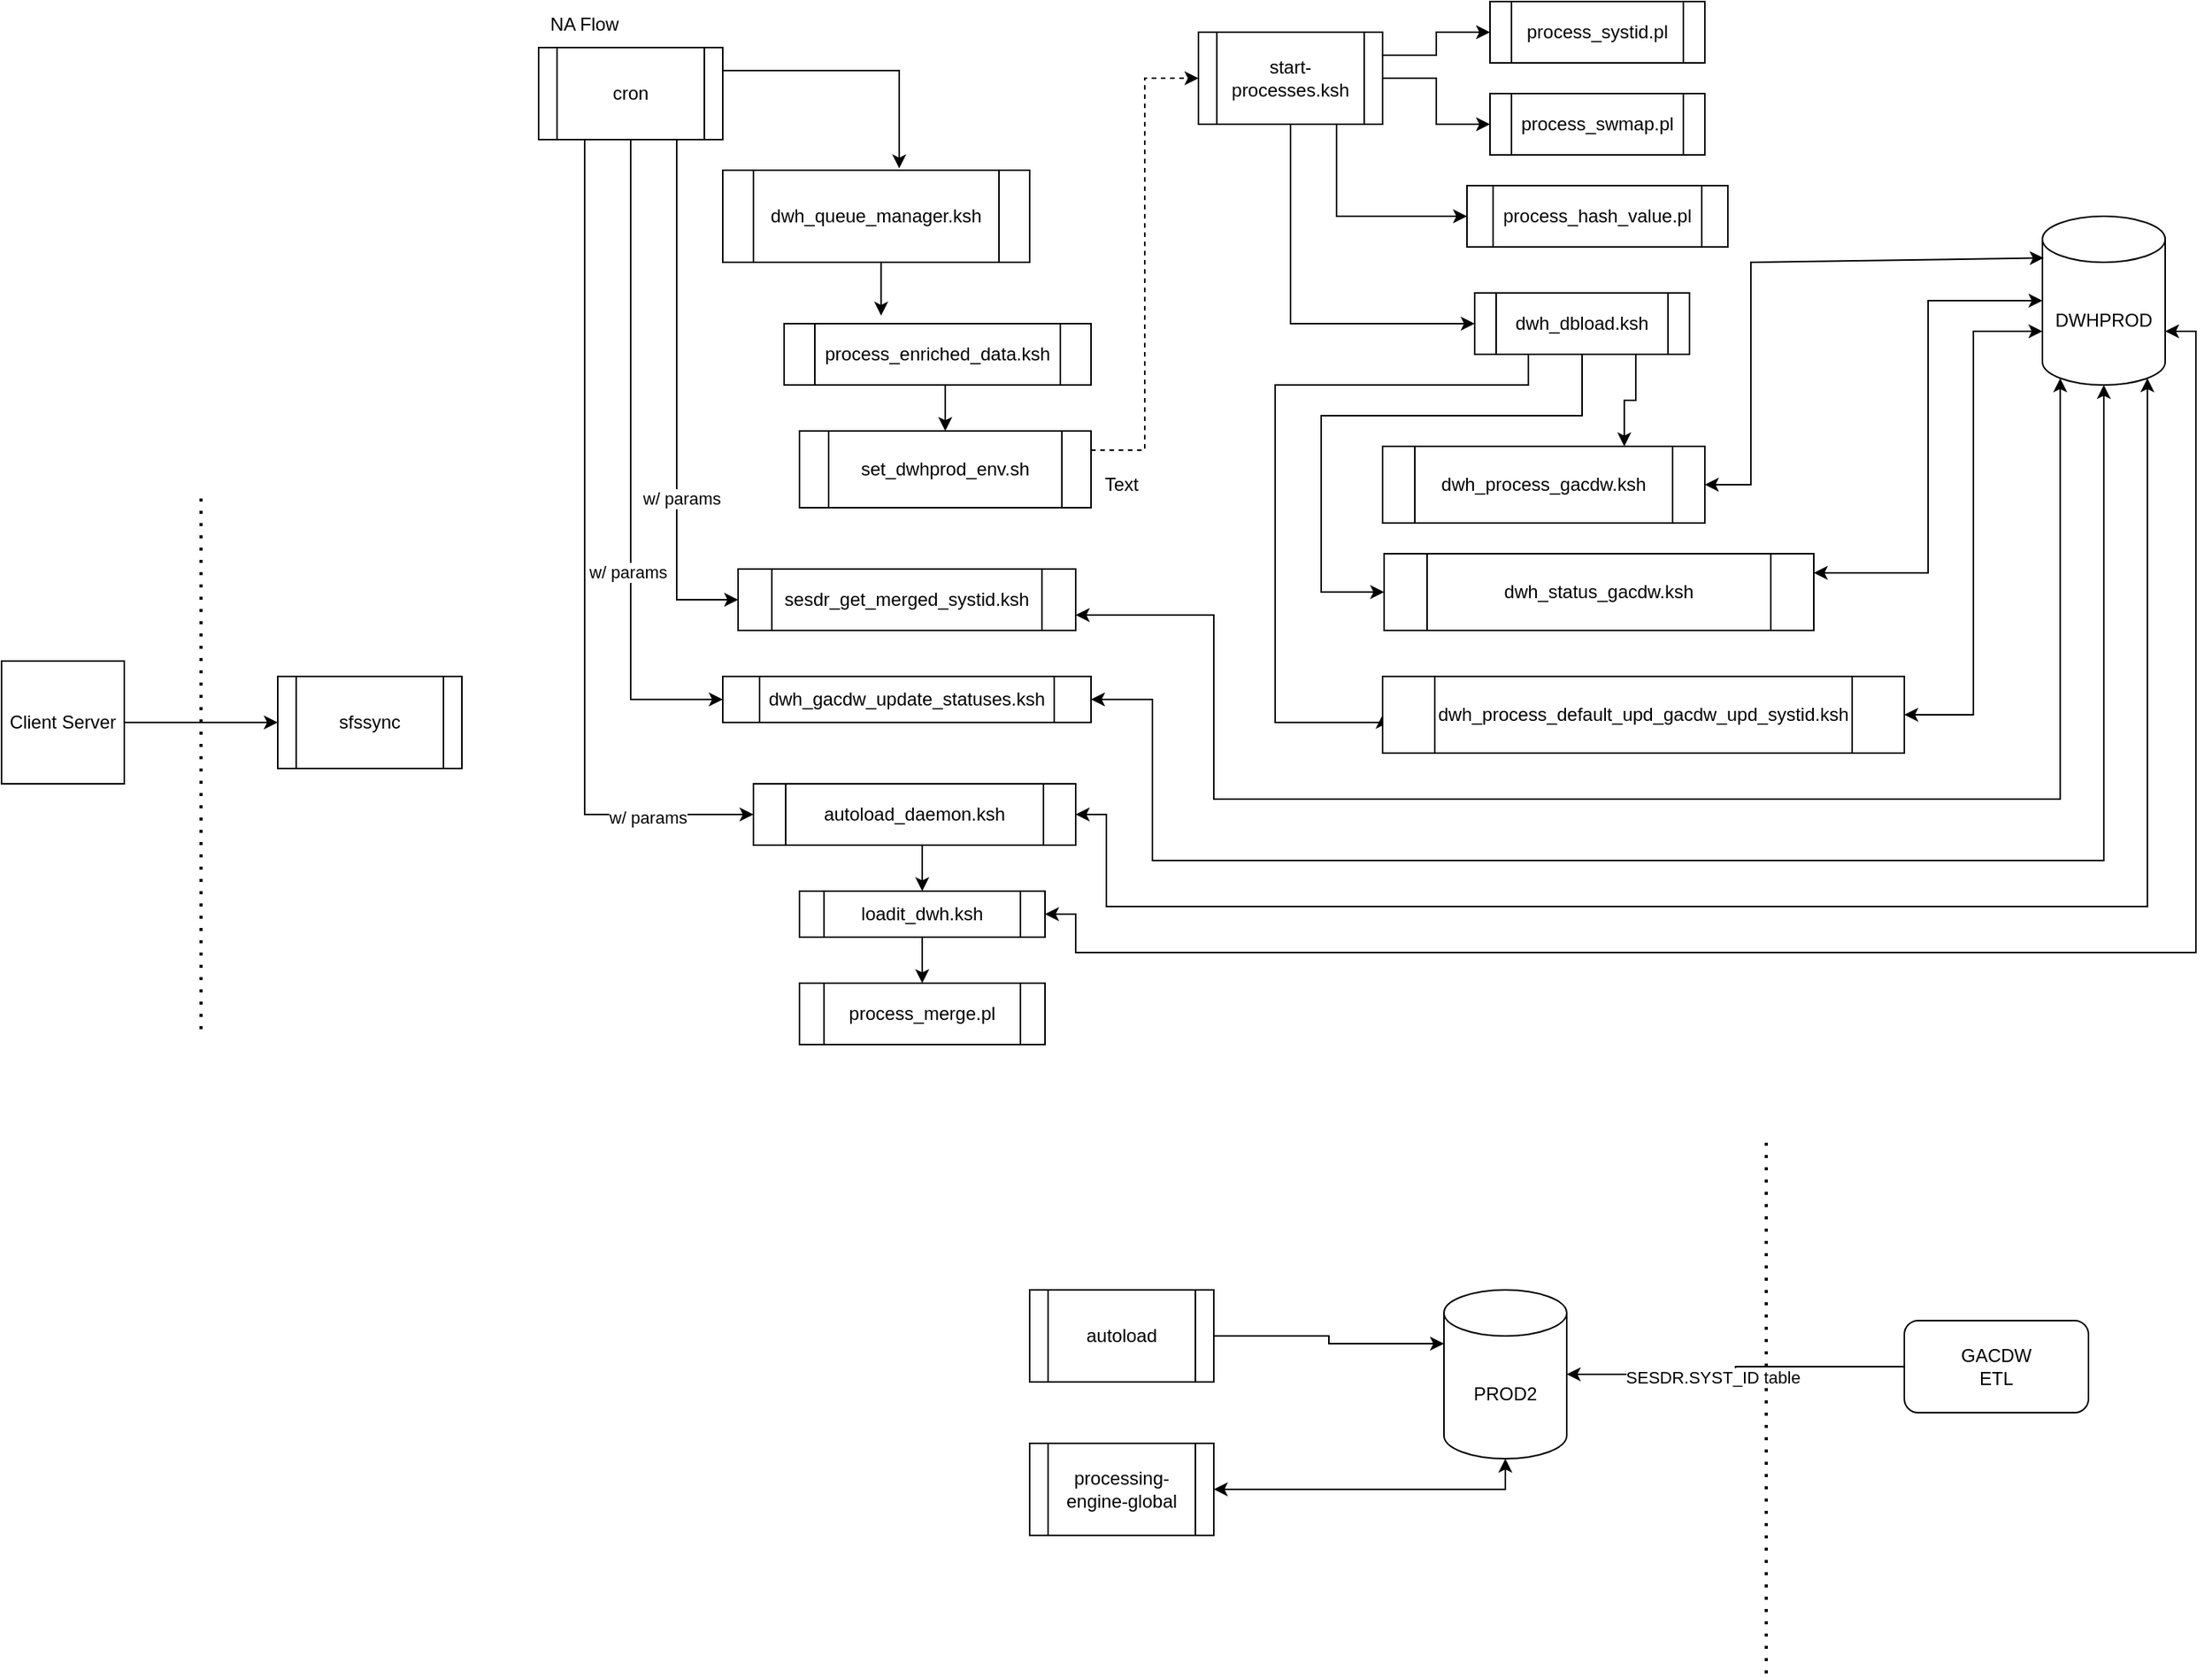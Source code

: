 <mxfile version="21.8.2" type="github">
  <diagram name="Page-1" id="PmTRdXq-IHFucuTStrHl">
    <mxGraphModel dx="2364" dy="865" grid="1" gridSize="10" guides="1" tooltips="1" connect="1" arrows="1" fold="1" page="1" pageScale="1" pageWidth="850" pageHeight="1100" math="0" shadow="0">
      <root>
        <mxCell id="0" />
        <mxCell id="1" parent="0" />
        <mxCell id="kXstX9Qdc0MzjJcm4sS2-1" value="NA Flow" style="text;html=1;strokeColor=none;fillColor=none;align=center;verticalAlign=middle;whiteSpace=wrap;rounded=0;" vertex="1" parent="1">
          <mxGeometry x="40" y="10" width="60" height="30" as="geometry" />
        </mxCell>
        <mxCell id="kXstX9Qdc0MzjJcm4sS2-75" style="edgeStyle=orthogonalEdgeStyle;rounded=0;orthogonalLoop=1;jettySize=auto;html=1;exitX=0.145;exitY=1;exitDx=0;exitDy=-4.35;exitPerimeter=0;entryX=1;entryY=0.75;entryDx=0;entryDy=0;startArrow=classic;startFill=1;" edge="1" parent="1" source="kXstX9Qdc0MzjJcm4sS2-2" target="kXstX9Qdc0MzjJcm4sS2-65">
          <mxGeometry relative="1" as="geometry">
            <Array as="points">
              <mxPoint x="1032" y="530" />
              <mxPoint x="480" y="530" />
              <mxPoint x="480" y="410" />
            </Array>
          </mxGeometry>
        </mxCell>
        <mxCell id="kXstX9Qdc0MzjJcm4sS2-2" value="DWHPROD" style="shape=cylinder3;whiteSpace=wrap;html=1;boundedLbl=1;backgroundOutline=1;size=15;" vertex="1" parent="1">
          <mxGeometry x="1020" y="150" width="80" height="110" as="geometry" />
        </mxCell>
        <mxCell id="kXstX9Qdc0MzjJcm4sS2-12" value="" style="endArrow=classic;startArrow=classic;html=1;rounded=0;entryX=0.5;entryY=1;entryDx=0;entryDy=0;entryPerimeter=0;" edge="1" parent="1" target="kXstX9Qdc0MzjJcm4sS2-3">
          <mxGeometry width="50" height="50" relative="1" as="geometry">
            <mxPoint x="480" y="980" as="sourcePoint" />
            <mxPoint x="670" y="980" as="targetPoint" />
            <Array as="points">
              <mxPoint x="580" y="980" />
              <mxPoint x="670" y="980" />
            </Array>
          </mxGeometry>
        </mxCell>
        <mxCell id="kXstX9Qdc0MzjJcm4sS2-18" style="edgeStyle=orthogonalEdgeStyle;rounded=0;orthogonalLoop=1;jettySize=auto;html=1;exitX=1;exitY=0.5;exitDx=0;exitDy=0;entryX=0;entryY=0.5;entryDx=0;entryDy=0;" edge="1" parent="1" source="kXstX9Qdc0MzjJcm4sS2-15">
          <mxGeometry relative="1" as="geometry">
            <mxPoint x="-130" y="480" as="targetPoint" />
          </mxGeometry>
        </mxCell>
        <mxCell id="kXstX9Qdc0MzjJcm4sS2-15" value="Client Server" style="whiteSpace=wrap;html=1;aspect=fixed;" vertex="1" parent="1">
          <mxGeometry x="-310" y="440" width="80" height="80" as="geometry" />
        </mxCell>
        <mxCell id="kXstX9Qdc0MzjJcm4sS2-3" value="PROD2" style="shape=cylinder3;whiteSpace=wrap;html=1;boundedLbl=1;backgroundOutline=1;size=15;" vertex="1" parent="1">
          <mxGeometry x="630" y="850" width="80" height="110" as="geometry" />
        </mxCell>
        <mxCell id="kXstX9Qdc0MzjJcm4sS2-23" value="" style="endArrow=none;dashed=1;html=1;dashPattern=1 3;strokeWidth=2;rounded=0;" edge="1" parent="1">
          <mxGeometry width="50" height="50" relative="1" as="geometry">
            <mxPoint x="-180" y="680" as="sourcePoint" />
            <mxPoint x="-180" y="330" as="targetPoint" />
            <Array as="points">
              <mxPoint x="-180" y="440" />
            </Array>
          </mxGeometry>
        </mxCell>
        <mxCell id="kXstX9Qdc0MzjJcm4sS2-26" value="processing-engine-global" style="shape=process;whiteSpace=wrap;html=1;backgroundOutline=1;" vertex="1" parent="1">
          <mxGeometry x="360" y="950" width="120" height="60" as="geometry" />
        </mxCell>
        <mxCell id="kXstX9Qdc0MzjJcm4sS2-27" value="autoload" style="shape=process;whiteSpace=wrap;html=1;backgroundOutline=1;" vertex="1" parent="1">
          <mxGeometry x="360" y="850" width="120" height="60" as="geometry" />
        </mxCell>
        <mxCell id="kXstX9Qdc0MzjJcm4sS2-28" style="edgeStyle=orthogonalEdgeStyle;rounded=0;orthogonalLoop=1;jettySize=auto;html=1;exitX=1;exitY=0.5;exitDx=0;exitDy=0;entryX=0;entryY=0;entryDx=0;entryDy=35;entryPerimeter=0;" edge="1" parent="1" source="kXstX9Qdc0MzjJcm4sS2-27" target="kXstX9Qdc0MzjJcm4sS2-3">
          <mxGeometry relative="1" as="geometry" />
        </mxCell>
        <mxCell id="kXstX9Qdc0MzjJcm4sS2-29" value="sfssync" style="shape=process;whiteSpace=wrap;html=1;backgroundOutline=1;" vertex="1" parent="1">
          <mxGeometry x="-130" y="450" width="120" height="60" as="geometry" />
        </mxCell>
        <mxCell id="kXstX9Qdc0MzjJcm4sS2-48" style="edgeStyle=orthogonalEdgeStyle;rounded=0;orthogonalLoop=1;jettySize=auto;html=1;exitX=1;exitY=0.25;exitDx=0;exitDy=0;entryX=0;entryY=0.5;entryDx=0;entryDy=0;" edge="1" parent="1" source="kXstX9Qdc0MzjJcm4sS2-30" target="kXstX9Qdc0MzjJcm4sS2-34">
          <mxGeometry relative="1" as="geometry" />
        </mxCell>
        <mxCell id="kXstX9Qdc0MzjJcm4sS2-49" style="edgeStyle=orthogonalEdgeStyle;rounded=0;orthogonalLoop=1;jettySize=auto;html=1;exitX=1;exitY=0.5;exitDx=0;exitDy=0;entryX=0;entryY=0.5;entryDx=0;entryDy=0;" edge="1" parent="1" source="kXstX9Qdc0MzjJcm4sS2-30" target="kXstX9Qdc0MzjJcm4sS2-43">
          <mxGeometry relative="1" as="geometry" />
        </mxCell>
        <mxCell id="kXstX9Qdc0MzjJcm4sS2-51" style="edgeStyle=orthogonalEdgeStyle;rounded=0;orthogonalLoop=1;jettySize=auto;html=1;exitX=0.75;exitY=1;exitDx=0;exitDy=0;entryX=0;entryY=0.5;entryDx=0;entryDy=0;" edge="1" parent="1" source="kXstX9Qdc0MzjJcm4sS2-30" target="kXstX9Qdc0MzjJcm4sS2-44">
          <mxGeometry relative="1" as="geometry" />
        </mxCell>
        <mxCell id="kXstX9Qdc0MzjJcm4sS2-52" style="edgeStyle=orthogonalEdgeStyle;rounded=0;orthogonalLoop=1;jettySize=auto;html=1;exitX=0.5;exitY=1;exitDx=0;exitDy=0;entryX=0;entryY=0.5;entryDx=0;entryDy=0;" edge="1" parent="1" source="kXstX9Qdc0MzjJcm4sS2-30" target="kXstX9Qdc0MzjJcm4sS2-45">
          <mxGeometry relative="1" as="geometry" />
        </mxCell>
        <mxCell id="kXstX9Qdc0MzjJcm4sS2-30" value="start-processes.ksh" style="shape=process;whiteSpace=wrap;html=1;backgroundOutline=1;" vertex="1" parent="1">
          <mxGeometry x="470" y="30" width="120" height="60" as="geometry" />
        </mxCell>
        <mxCell id="kXstX9Qdc0MzjJcm4sS2-66" style="edgeStyle=orthogonalEdgeStyle;rounded=0;orthogonalLoop=1;jettySize=auto;html=1;exitX=0.75;exitY=1;exitDx=0;exitDy=0;entryX=0;entryY=0.5;entryDx=0;entryDy=0;" edge="1" parent="1" source="kXstX9Qdc0MzjJcm4sS2-31" target="kXstX9Qdc0MzjJcm4sS2-65">
          <mxGeometry relative="1" as="geometry" />
        </mxCell>
        <mxCell id="kXstX9Qdc0MzjJcm4sS2-93" value="w/ params" style="edgeLabel;html=1;align=center;verticalAlign=middle;resizable=0;points=[];" vertex="1" connectable="0" parent="kXstX9Qdc0MzjJcm4sS2-66">
          <mxGeometry x="0.377" y="3" relative="1" as="geometry">
            <mxPoint as="offset" />
          </mxGeometry>
        </mxCell>
        <mxCell id="kXstX9Qdc0MzjJcm4sS2-74" style="edgeStyle=orthogonalEdgeStyle;rounded=0;orthogonalLoop=1;jettySize=auto;html=1;exitX=0.5;exitY=1;exitDx=0;exitDy=0;entryX=0;entryY=0.5;entryDx=0;entryDy=0;" edge="1" parent="1" source="kXstX9Qdc0MzjJcm4sS2-31" target="kXstX9Qdc0MzjJcm4sS2-73">
          <mxGeometry relative="1" as="geometry" />
        </mxCell>
        <mxCell id="kXstX9Qdc0MzjJcm4sS2-94" value="w/ params" style="edgeLabel;html=1;align=center;verticalAlign=middle;resizable=0;points=[];" vertex="1" connectable="0" parent="kXstX9Qdc0MzjJcm4sS2-74">
          <mxGeometry x="0.327" y="-2" relative="1" as="geometry">
            <mxPoint as="offset" />
          </mxGeometry>
        </mxCell>
        <mxCell id="kXstX9Qdc0MzjJcm4sS2-80" style="edgeStyle=orthogonalEdgeStyle;rounded=0;orthogonalLoop=1;jettySize=auto;html=1;exitX=0.25;exitY=1;exitDx=0;exitDy=0;entryX=0;entryY=0.5;entryDx=0;entryDy=0;" edge="1" parent="1" source="kXstX9Qdc0MzjJcm4sS2-31" target="kXstX9Qdc0MzjJcm4sS2-78">
          <mxGeometry relative="1" as="geometry" />
        </mxCell>
        <mxCell id="kXstX9Qdc0MzjJcm4sS2-96" value="w/ params" style="edgeLabel;html=1;align=center;verticalAlign=middle;resizable=0;points=[];" vertex="1" connectable="0" parent="kXstX9Qdc0MzjJcm4sS2-80">
          <mxGeometry x="0.748" y="-2" relative="1" as="geometry">
            <mxPoint as="offset" />
          </mxGeometry>
        </mxCell>
        <mxCell id="kXstX9Qdc0MzjJcm4sS2-31" value="cron" style="shape=process;whiteSpace=wrap;html=1;backgroundOutline=1;" vertex="1" parent="1">
          <mxGeometry x="40" y="40" width="120" height="60" as="geometry" />
        </mxCell>
        <mxCell id="kXstX9Qdc0MzjJcm4sS2-32" value="dwh_queue_manager.ksh&lt;br&gt;" style="shape=process;whiteSpace=wrap;html=1;backgroundOutline=1;" vertex="1" parent="1">
          <mxGeometry x="160" y="120" width="200" height="60" as="geometry" />
        </mxCell>
        <mxCell id="kXstX9Qdc0MzjJcm4sS2-42" style="edgeStyle=orthogonalEdgeStyle;rounded=0;orthogonalLoop=1;jettySize=auto;html=1;exitX=0.5;exitY=1;exitDx=0;exitDy=0;entryX=0.5;entryY=0;entryDx=0;entryDy=0;" edge="1" parent="1" source="kXstX9Qdc0MzjJcm4sS2-33" target="kXstX9Qdc0MzjJcm4sS2-40">
          <mxGeometry relative="1" as="geometry" />
        </mxCell>
        <mxCell id="kXstX9Qdc0MzjJcm4sS2-33" value="process_enriched_data.ksh&lt;br&gt;" style="shape=process;whiteSpace=wrap;html=1;backgroundOutline=1;" vertex="1" parent="1">
          <mxGeometry x="200" y="220" width="200" height="40" as="geometry" />
        </mxCell>
        <mxCell id="kXstX9Qdc0MzjJcm4sS2-34" value="process_systid.pl" style="shape=process;whiteSpace=wrap;html=1;backgroundOutline=1;" vertex="1" parent="1">
          <mxGeometry x="660" y="10" width="140" height="40" as="geometry" />
        </mxCell>
        <mxCell id="kXstX9Qdc0MzjJcm4sS2-38" style="edgeStyle=orthogonalEdgeStyle;rounded=0;orthogonalLoop=1;jettySize=auto;html=1;exitX=1;exitY=0.25;exitDx=0;exitDy=0;entryX=0.575;entryY=-0.02;entryDx=0;entryDy=0;entryPerimeter=0;" edge="1" parent="1" source="kXstX9Qdc0MzjJcm4sS2-31" target="kXstX9Qdc0MzjJcm4sS2-32">
          <mxGeometry relative="1" as="geometry" />
        </mxCell>
        <mxCell id="kXstX9Qdc0MzjJcm4sS2-70" style="edgeStyle=orthogonalEdgeStyle;rounded=0;orthogonalLoop=1;jettySize=auto;html=1;exitX=1;exitY=0.25;exitDx=0;exitDy=0;entryX=0;entryY=0.5;entryDx=0;entryDy=0;dashed=1;" edge="1" parent="1" source="kXstX9Qdc0MzjJcm4sS2-40" target="kXstX9Qdc0MzjJcm4sS2-30">
          <mxGeometry relative="1" as="geometry" />
        </mxCell>
        <mxCell id="kXstX9Qdc0MzjJcm4sS2-40" value="set_dwhprod_env.sh" style="shape=process;whiteSpace=wrap;html=1;backgroundOutline=1;" vertex="1" parent="1">
          <mxGeometry x="210" y="290" width="190" height="50" as="geometry" />
        </mxCell>
        <mxCell id="kXstX9Qdc0MzjJcm4sS2-41" style="edgeStyle=orthogonalEdgeStyle;rounded=0;orthogonalLoop=1;jettySize=auto;html=1;exitX=0.5;exitY=1;exitDx=0;exitDy=0;entryX=0.316;entryY=-0.13;entryDx=0;entryDy=0;entryPerimeter=0;" edge="1" parent="1" source="kXstX9Qdc0MzjJcm4sS2-32" target="kXstX9Qdc0MzjJcm4sS2-33">
          <mxGeometry relative="1" as="geometry" />
        </mxCell>
        <mxCell id="kXstX9Qdc0MzjJcm4sS2-43" value="process_swmap.pl" style="shape=process;whiteSpace=wrap;html=1;backgroundOutline=1;" vertex="1" parent="1">
          <mxGeometry x="660" y="70" width="140" height="40" as="geometry" />
        </mxCell>
        <mxCell id="kXstX9Qdc0MzjJcm4sS2-44" value="process_hash_value.pl" style="shape=process;whiteSpace=wrap;html=1;backgroundOutline=1;" vertex="1" parent="1">
          <mxGeometry x="645" y="130" width="170" height="40" as="geometry" />
        </mxCell>
        <mxCell id="kXstX9Qdc0MzjJcm4sS2-56" style="edgeStyle=orthogonalEdgeStyle;rounded=0;orthogonalLoop=1;jettySize=auto;html=1;exitX=0.75;exitY=1;exitDx=0;exitDy=0;entryX=0.75;entryY=0;entryDx=0;entryDy=0;" edge="1" parent="1" source="kXstX9Qdc0MzjJcm4sS2-45" target="kXstX9Qdc0MzjJcm4sS2-53">
          <mxGeometry relative="1" as="geometry" />
        </mxCell>
        <mxCell id="kXstX9Qdc0MzjJcm4sS2-57" style="edgeStyle=orthogonalEdgeStyle;rounded=0;orthogonalLoop=1;jettySize=auto;html=1;exitX=0.5;exitY=1;exitDx=0;exitDy=0;entryX=0;entryY=0.5;entryDx=0;entryDy=0;strokeColor=default;" edge="1" parent="1" source="kXstX9Qdc0MzjJcm4sS2-45" target="kXstX9Qdc0MzjJcm4sS2-55">
          <mxGeometry relative="1" as="geometry">
            <Array as="points">
              <mxPoint x="720" y="280" />
              <mxPoint x="550" y="280" />
              <mxPoint x="550" y="395" />
            </Array>
          </mxGeometry>
        </mxCell>
        <mxCell id="kXstX9Qdc0MzjJcm4sS2-58" style="edgeStyle=orthogonalEdgeStyle;rounded=0;orthogonalLoop=1;jettySize=auto;html=1;exitX=0.25;exitY=1;exitDx=0;exitDy=0;entryX=0;entryY=0.5;entryDx=0;entryDy=0;" edge="1" parent="1" source="kXstX9Qdc0MzjJcm4sS2-45" target="kXstX9Qdc0MzjJcm4sS2-54">
          <mxGeometry relative="1" as="geometry">
            <mxPoint x="550" y="480" as="targetPoint" />
            <Array as="points">
              <mxPoint x="685" y="260" />
              <mxPoint x="520" y="260" />
              <mxPoint x="520" y="480" />
              <mxPoint x="590" y="480" />
            </Array>
          </mxGeometry>
        </mxCell>
        <mxCell id="kXstX9Qdc0MzjJcm4sS2-45" value="dwh_dbload.ksh" style="shape=process;whiteSpace=wrap;html=1;backgroundOutline=1;" vertex="1" parent="1">
          <mxGeometry x="650" y="200" width="140" height="40" as="geometry" />
        </mxCell>
        <mxCell id="kXstX9Qdc0MzjJcm4sS2-53" value="dwh_process_gacdw.ksh" style="shape=process;whiteSpace=wrap;html=1;backgroundOutline=1;" vertex="1" parent="1">
          <mxGeometry x="590" y="300" width="210" height="50" as="geometry" />
        </mxCell>
        <mxCell id="kXstX9Qdc0MzjJcm4sS2-54" value="dwh_process_default_upd_gacdw_upd_systid.ksh" style="shape=process;whiteSpace=wrap;html=1;backgroundOutline=1;" vertex="1" parent="1">
          <mxGeometry x="590" y="450" width="340" height="50" as="geometry" />
        </mxCell>
        <mxCell id="kXstX9Qdc0MzjJcm4sS2-55" value="dwh_status_gacdw.ksh" style="shape=process;whiteSpace=wrap;html=1;backgroundOutline=1;" vertex="1" parent="1">
          <mxGeometry x="591" y="370" width="280" height="50" as="geometry" />
        </mxCell>
        <mxCell id="kXstX9Qdc0MzjJcm4sS2-60" value="" style="endArrow=classic;startArrow=classic;html=1;rounded=0;exitX=1;exitY=0.5;exitDx=0;exitDy=0;entryX=0.01;entryY=0.247;entryDx=0;entryDy=0;entryPerimeter=0;" edge="1" parent="1" source="kXstX9Qdc0MzjJcm4sS2-53" target="kXstX9Qdc0MzjJcm4sS2-2">
          <mxGeometry width="50" height="50" relative="1" as="geometry">
            <mxPoint x="815" y="340" as="sourcePoint" />
            <mxPoint x="865" y="290" as="targetPoint" />
            <Array as="points">
              <mxPoint x="830" y="325" />
              <mxPoint x="830" y="180" />
            </Array>
          </mxGeometry>
        </mxCell>
        <mxCell id="kXstX9Qdc0MzjJcm4sS2-62" style="edgeStyle=orthogonalEdgeStyle;rounded=0;orthogonalLoop=1;jettySize=auto;html=1;exitX=1;exitY=0.5;exitDx=0;exitDy=0;entryX=0;entryY=0;entryDx=0;entryDy=75;entryPerimeter=0;startArrow=classic;startFill=1;" edge="1" parent="1" source="kXstX9Qdc0MzjJcm4sS2-54" target="kXstX9Qdc0MzjJcm4sS2-2">
          <mxGeometry relative="1" as="geometry" />
        </mxCell>
        <mxCell id="kXstX9Qdc0MzjJcm4sS2-64" style="edgeStyle=orthogonalEdgeStyle;rounded=0;orthogonalLoop=1;jettySize=auto;html=1;exitX=1;exitY=0.25;exitDx=0;exitDy=0;entryX=0;entryY=0.5;entryDx=0;entryDy=0;entryPerimeter=0;startArrow=classic;startFill=1;" edge="1" parent="1" source="kXstX9Qdc0MzjJcm4sS2-55" target="kXstX9Qdc0MzjJcm4sS2-2">
          <mxGeometry relative="1" as="geometry" />
        </mxCell>
        <mxCell id="kXstX9Qdc0MzjJcm4sS2-65" value="sesdr_get_merged_systid.ksh" style="shape=process;whiteSpace=wrap;html=1;backgroundOutline=1;" vertex="1" parent="1">
          <mxGeometry x="170" y="380" width="220" height="40" as="geometry" />
        </mxCell>
        <mxCell id="kXstX9Qdc0MzjJcm4sS2-76" style="edgeStyle=orthogonalEdgeStyle;rounded=0;orthogonalLoop=1;jettySize=auto;html=1;exitX=1;exitY=0.5;exitDx=0;exitDy=0;entryX=0.5;entryY=1;entryDx=0;entryDy=0;entryPerimeter=0;startArrow=classic;startFill=1;" edge="1" parent="1" source="kXstX9Qdc0MzjJcm4sS2-73" target="kXstX9Qdc0MzjJcm4sS2-2">
          <mxGeometry relative="1" as="geometry">
            <mxPoint x="450" y="570" as="targetPoint" />
            <Array as="points">
              <mxPoint x="440" y="465" />
              <mxPoint x="440" y="570" />
              <mxPoint x="1060" y="570" />
            </Array>
          </mxGeometry>
        </mxCell>
        <mxCell id="kXstX9Qdc0MzjJcm4sS2-73" value="dwh_gacdw_update_statuses.ksh&lt;br&gt;" style="shape=process;whiteSpace=wrap;html=1;backgroundOutline=1;" vertex="1" parent="1">
          <mxGeometry x="160" y="450" width="240" height="30" as="geometry" />
        </mxCell>
        <mxCell id="kXstX9Qdc0MzjJcm4sS2-81" style="edgeStyle=orthogonalEdgeStyle;rounded=0;orthogonalLoop=1;jettySize=auto;html=1;exitX=0.5;exitY=1;exitDx=0;exitDy=0;entryX=0.5;entryY=0;entryDx=0;entryDy=0;" edge="1" parent="1" source="kXstX9Qdc0MzjJcm4sS2-78" target="kXstX9Qdc0MzjJcm4sS2-79">
          <mxGeometry relative="1" as="geometry" />
        </mxCell>
        <mxCell id="kXstX9Qdc0MzjJcm4sS2-78" value="autoload_daemon.ksh" style="shape=process;whiteSpace=wrap;html=1;backgroundOutline=1;" vertex="1" parent="1">
          <mxGeometry x="180" y="520" width="210" height="40" as="geometry" />
        </mxCell>
        <mxCell id="kXstX9Qdc0MzjJcm4sS2-84" style="edgeStyle=orthogonalEdgeStyle;rounded=0;orthogonalLoop=1;jettySize=auto;html=1;exitX=0.5;exitY=1;exitDx=0;exitDy=0;" edge="1" parent="1" source="kXstX9Qdc0MzjJcm4sS2-79" target="kXstX9Qdc0MzjJcm4sS2-83">
          <mxGeometry relative="1" as="geometry" />
        </mxCell>
        <mxCell id="kXstX9Qdc0MzjJcm4sS2-79" value="loadit_dwh.ksh" style="shape=process;whiteSpace=wrap;html=1;backgroundOutline=1;" vertex="1" parent="1">
          <mxGeometry x="210" y="590" width="160" height="30" as="geometry" />
        </mxCell>
        <mxCell id="kXstX9Qdc0MzjJcm4sS2-82" style="edgeStyle=orthogonalEdgeStyle;rounded=0;orthogonalLoop=1;jettySize=auto;html=1;exitX=1;exitY=0.5;exitDx=0;exitDy=0;entryX=0.855;entryY=1;entryDx=0;entryDy=-4.35;entryPerimeter=0;startArrow=classic;startFill=1;" edge="1" parent="1" source="kXstX9Qdc0MzjJcm4sS2-78" target="kXstX9Qdc0MzjJcm4sS2-2">
          <mxGeometry relative="1" as="geometry">
            <Array as="points">
              <mxPoint x="410" y="540" />
              <mxPoint x="410" y="600" />
              <mxPoint x="1088" y="600" />
            </Array>
          </mxGeometry>
        </mxCell>
        <mxCell id="kXstX9Qdc0MzjJcm4sS2-83" value="process_merge.pl&lt;br&gt;" style="shape=process;whiteSpace=wrap;html=1;backgroundOutline=1;" vertex="1" parent="1">
          <mxGeometry x="210" y="650" width="160" height="40" as="geometry" />
        </mxCell>
        <mxCell id="kXstX9Qdc0MzjJcm4sS2-85" style="edgeStyle=orthogonalEdgeStyle;rounded=0;orthogonalLoop=1;jettySize=auto;html=1;exitX=1;exitY=0.5;exitDx=0;exitDy=0;entryX=1;entryY=0;entryDx=0;entryDy=75;entryPerimeter=0;startArrow=classic;startFill=1;" edge="1" parent="1" source="kXstX9Qdc0MzjJcm4sS2-79" target="kXstX9Qdc0MzjJcm4sS2-2">
          <mxGeometry relative="1" as="geometry">
            <Array as="points">
              <mxPoint x="390" y="605" />
              <mxPoint x="390" y="630" />
              <mxPoint x="1120" y="630" />
              <mxPoint x="1120" y="225" />
            </Array>
          </mxGeometry>
        </mxCell>
        <mxCell id="kXstX9Qdc0MzjJcm4sS2-87" value="" style="endArrow=none;dashed=1;html=1;dashPattern=1 3;strokeWidth=2;rounded=0;" edge="1" parent="1">
          <mxGeometry width="50" height="50" relative="1" as="geometry">
            <mxPoint x="840" y="1100" as="sourcePoint" />
            <mxPoint x="840" y="750" as="targetPoint" />
            <Array as="points">
              <mxPoint x="840" y="860" />
            </Array>
          </mxGeometry>
        </mxCell>
        <mxCell id="kXstX9Qdc0MzjJcm4sS2-88" value="GACDW&lt;br&gt;ETL" style="rounded=1;whiteSpace=wrap;html=1;" vertex="1" parent="1">
          <mxGeometry x="930" y="870" width="120" height="60" as="geometry" />
        </mxCell>
        <mxCell id="kXstX9Qdc0MzjJcm4sS2-89" style="edgeStyle=orthogonalEdgeStyle;rounded=0;orthogonalLoop=1;jettySize=auto;html=1;exitX=0;exitY=0.5;exitDx=0;exitDy=0;entryX=1;entryY=0.5;entryDx=0;entryDy=0;entryPerimeter=0;" edge="1" parent="1" source="kXstX9Qdc0MzjJcm4sS2-88" target="kXstX9Qdc0MzjJcm4sS2-3">
          <mxGeometry relative="1" as="geometry" />
        </mxCell>
        <mxCell id="kXstX9Qdc0MzjJcm4sS2-90" value="SESDR.SYST_ID table&lt;br&gt;" style="edgeLabel;html=1;align=center;verticalAlign=middle;resizable=0;points=[];" vertex="1" connectable="0" parent="kXstX9Qdc0MzjJcm4sS2-89">
          <mxGeometry x="0.159" y="2" relative="1" as="geometry">
            <mxPoint as="offset" />
          </mxGeometry>
        </mxCell>
        <mxCell id="kXstX9Qdc0MzjJcm4sS2-91" value="Text" style="text;html=1;strokeColor=none;fillColor=none;align=center;verticalAlign=middle;whiteSpace=wrap;rounded=0;" vertex="1" parent="1">
          <mxGeometry x="390" y="310" width="60" height="30" as="geometry" />
        </mxCell>
      </root>
    </mxGraphModel>
  </diagram>
</mxfile>
